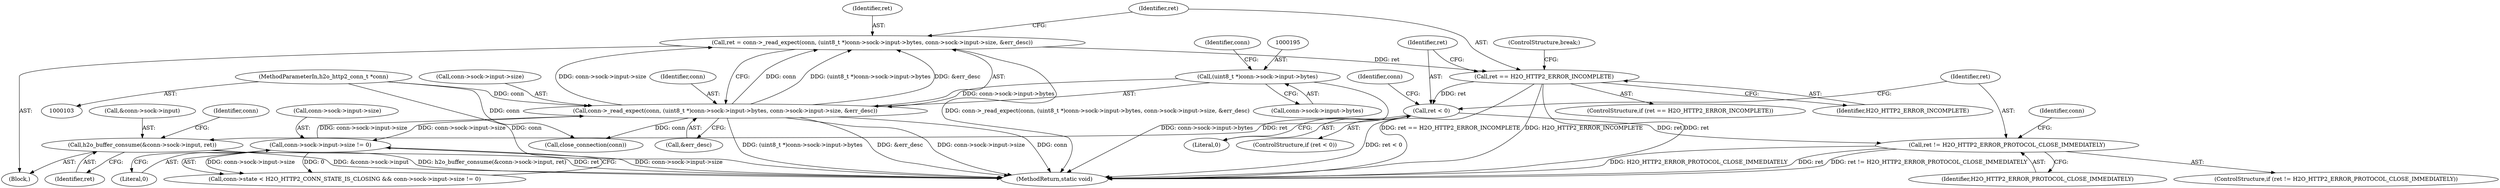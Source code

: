 digraph "0_h2o_1c0808d580da09fdec5a9a74ff09e103ea058dd4_1@API" {
"1000190" [label="(Call,ret = conn->_read_expect(conn, (uint8_t *)conn->sock->input->bytes, conn->sock->input->size, &err_desc))"];
"1000192" [label="(Call,conn->_read_expect(conn, (uint8_t *)conn->sock->input->bytes, conn->sock->input->size, &err_desc))"];
"1000104" [label="(MethodParameterIn,h2o_http2_conn_t *conn)"];
"1000194" [label="(Call,(uint8_t *)conn->sock->input->bytes)"];
"1000152" [label="(Call,conn->sock->input->size != 0)"];
"1000213" [label="(Call,ret == H2O_HTTP2_ERROR_INCOMPLETE)"];
"1000220" [label="(Call,ret < 0)"];
"1000225" [label="(Call,ret != H2O_HTTP2_ERROR_PROTOCOL_CLOSE_IMMEDIATELY)"];
"1000234" [label="(Call,h2o_buffer_consume(&conn->sock->input, ret))"];
"1000226" [label="(Identifier,ret)"];
"1000153" [label="(Call,conn->sock->input->size)"];
"1000235" [label="(Call,&conn->sock->input)"];
"1000227" [label="(Identifier,H2O_HTTP2_ERROR_PROTOCOL_CLOSE_IMMEDIATELY)"];
"1000203" [label="(Call,conn->sock->input->size)"];
"1000161" [label="(Block,)"];
"1000206" [label="(Identifier,conn)"];
"1000192" [label="(Call,conn->_read_expect(conn, (uint8_t *)conn->sock->input->bytes, conn->sock->input->size, &err_desc))"];
"1000219" [label="(ControlStructure,if (ret < 0))"];
"1000160" [label="(Literal,0)"];
"1000232" [label="(Identifier,conn)"];
"1000222" [label="(Literal,0)"];
"1000221" [label="(Identifier,ret)"];
"1000149" [label="(Identifier,conn)"];
"1000220" [label="(Call,ret < 0)"];
"1000104" [label="(MethodParameterIn,h2o_http2_conn_t *conn)"];
"1000193" [label="(Identifier,conn)"];
"1000152" [label="(Call,conn->sock->input->size != 0)"];
"1000238" [label="(Identifier,conn)"];
"1000196" [label="(Call,conn->sock->input->bytes)"];
"1000225" [label="(Call,ret != H2O_HTTP2_ERROR_PROTOCOL_CLOSE_IMMEDIATELY)"];
"1000231" [label="(Call,close_connection(conn))"];
"1000241" [label="(Identifier,ret)"];
"1000214" [label="(Identifier,ret)"];
"1000212" [label="(ControlStructure,if (ret == H2O_HTTP2_ERROR_INCOMPLETE))"];
"1000217" [label="(ControlStructure,break;)"];
"1000234" [label="(Call,h2o_buffer_consume(&conn->sock->input, ret))"];
"1000191" [label="(Identifier,ret)"];
"1000224" [label="(ControlStructure,if (ret != H2O_HTTP2_ERROR_PROTOCOL_CLOSE_IMMEDIATELY))"];
"1000264" [label="(MethodReturn,static void)"];
"1000146" [label="(Call,conn->state < H2O_HTTP2_CONN_STATE_IS_CLOSING && conn->sock->input->size != 0)"];
"1000213" [label="(Call,ret == H2O_HTTP2_ERROR_INCOMPLETE)"];
"1000194" [label="(Call,(uint8_t *)conn->sock->input->bytes)"];
"1000190" [label="(Call,ret = conn->_read_expect(conn, (uint8_t *)conn->sock->input->bytes, conn->sock->input->size, &err_desc))"];
"1000210" [label="(Call,&err_desc)"];
"1000215" [label="(Identifier,H2O_HTTP2_ERROR_INCOMPLETE)"];
"1000190" -> "1000161"  [label="AST: "];
"1000190" -> "1000192"  [label="CFG: "];
"1000191" -> "1000190"  [label="AST: "];
"1000192" -> "1000190"  [label="AST: "];
"1000214" -> "1000190"  [label="CFG: "];
"1000190" -> "1000264"  [label="DDG: conn->_read_expect(conn, (uint8_t *)conn->sock->input->bytes, conn->sock->input->size, &err_desc)"];
"1000192" -> "1000190"  [label="DDG: conn"];
"1000192" -> "1000190"  [label="DDG: (uint8_t *)conn->sock->input->bytes"];
"1000192" -> "1000190"  [label="DDG: conn->sock->input->size"];
"1000192" -> "1000190"  [label="DDG: &err_desc"];
"1000190" -> "1000213"  [label="DDG: ret"];
"1000192" -> "1000210"  [label="CFG: "];
"1000193" -> "1000192"  [label="AST: "];
"1000194" -> "1000192"  [label="AST: "];
"1000203" -> "1000192"  [label="AST: "];
"1000210" -> "1000192"  [label="AST: "];
"1000192" -> "1000264"  [label="DDG: (uint8_t *)conn->sock->input->bytes"];
"1000192" -> "1000264"  [label="DDG: &err_desc"];
"1000192" -> "1000264"  [label="DDG: conn->sock->input->size"];
"1000192" -> "1000264"  [label="DDG: conn"];
"1000192" -> "1000152"  [label="DDG: conn->sock->input->size"];
"1000104" -> "1000192"  [label="DDG: conn"];
"1000194" -> "1000192"  [label="DDG: conn->sock->input->bytes"];
"1000152" -> "1000192"  [label="DDG: conn->sock->input->size"];
"1000192" -> "1000231"  [label="DDG: conn"];
"1000104" -> "1000103"  [label="AST: "];
"1000104" -> "1000264"  [label="DDG: conn"];
"1000104" -> "1000231"  [label="DDG: conn"];
"1000194" -> "1000196"  [label="CFG: "];
"1000195" -> "1000194"  [label="AST: "];
"1000196" -> "1000194"  [label="AST: "];
"1000206" -> "1000194"  [label="CFG: "];
"1000194" -> "1000264"  [label="DDG: conn->sock->input->bytes"];
"1000152" -> "1000146"  [label="AST: "];
"1000152" -> "1000160"  [label="CFG: "];
"1000153" -> "1000152"  [label="AST: "];
"1000160" -> "1000152"  [label="AST: "];
"1000146" -> "1000152"  [label="CFG: "];
"1000152" -> "1000264"  [label="DDG: conn->sock->input->size"];
"1000152" -> "1000146"  [label="DDG: conn->sock->input->size"];
"1000152" -> "1000146"  [label="DDG: 0"];
"1000213" -> "1000212"  [label="AST: "];
"1000213" -> "1000215"  [label="CFG: "];
"1000214" -> "1000213"  [label="AST: "];
"1000215" -> "1000213"  [label="AST: "];
"1000217" -> "1000213"  [label="CFG: "];
"1000221" -> "1000213"  [label="CFG: "];
"1000213" -> "1000264"  [label="DDG: ret"];
"1000213" -> "1000264"  [label="DDG: ret == H2O_HTTP2_ERROR_INCOMPLETE"];
"1000213" -> "1000264"  [label="DDG: H2O_HTTP2_ERROR_INCOMPLETE"];
"1000213" -> "1000220"  [label="DDG: ret"];
"1000220" -> "1000219"  [label="AST: "];
"1000220" -> "1000222"  [label="CFG: "];
"1000221" -> "1000220"  [label="AST: "];
"1000222" -> "1000220"  [label="AST: "];
"1000226" -> "1000220"  [label="CFG: "];
"1000238" -> "1000220"  [label="CFG: "];
"1000220" -> "1000264"  [label="DDG: ret < 0"];
"1000220" -> "1000225"  [label="DDG: ret"];
"1000220" -> "1000234"  [label="DDG: ret"];
"1000225" -> "1000224"  [label="AST: "];
"1000225" -> "1000227"  [label="CFG: "];
"1000226" -> "1000225"  [label="AST: "];
"1000227" -> "1000225"  [label="AST: "];
"1000232" -> "1000225"  [label="CFG: "];
"1000225" -> "1000264"  [label="DDG: ret"];
"1000225" -> "1000264"  [label="DDG: ret != H2O_HTTP2_ERROR_PROTOCOL_CLOSE_IMMEDIATELY"];
"1000225" -> "1000264"  [label="DDG: H2O_HTTP2_ERROR_PROTOCOL_CLOSE_IMMEDIATELY"];
"1000234" -> "1000161"  [label="AST: "];
"1000234" -> "1000241"  [label="CFG: "];
"1000235" -> "1000234"  [label="AST: "];
"1000241" -> "1000234"  [label="AST: "];
"1000149" -> "1000234"  [label="CFG: "];
"1000234" -> "1000264"  [label="DDG: &conn->sock->input"];
"1000234" -> "1000264"  [label="DDG: h2o_buffer_consume(&conn->sock->input, ret)"];
"1000234" -> "1000264"  [label="DDG: ret"];
}
